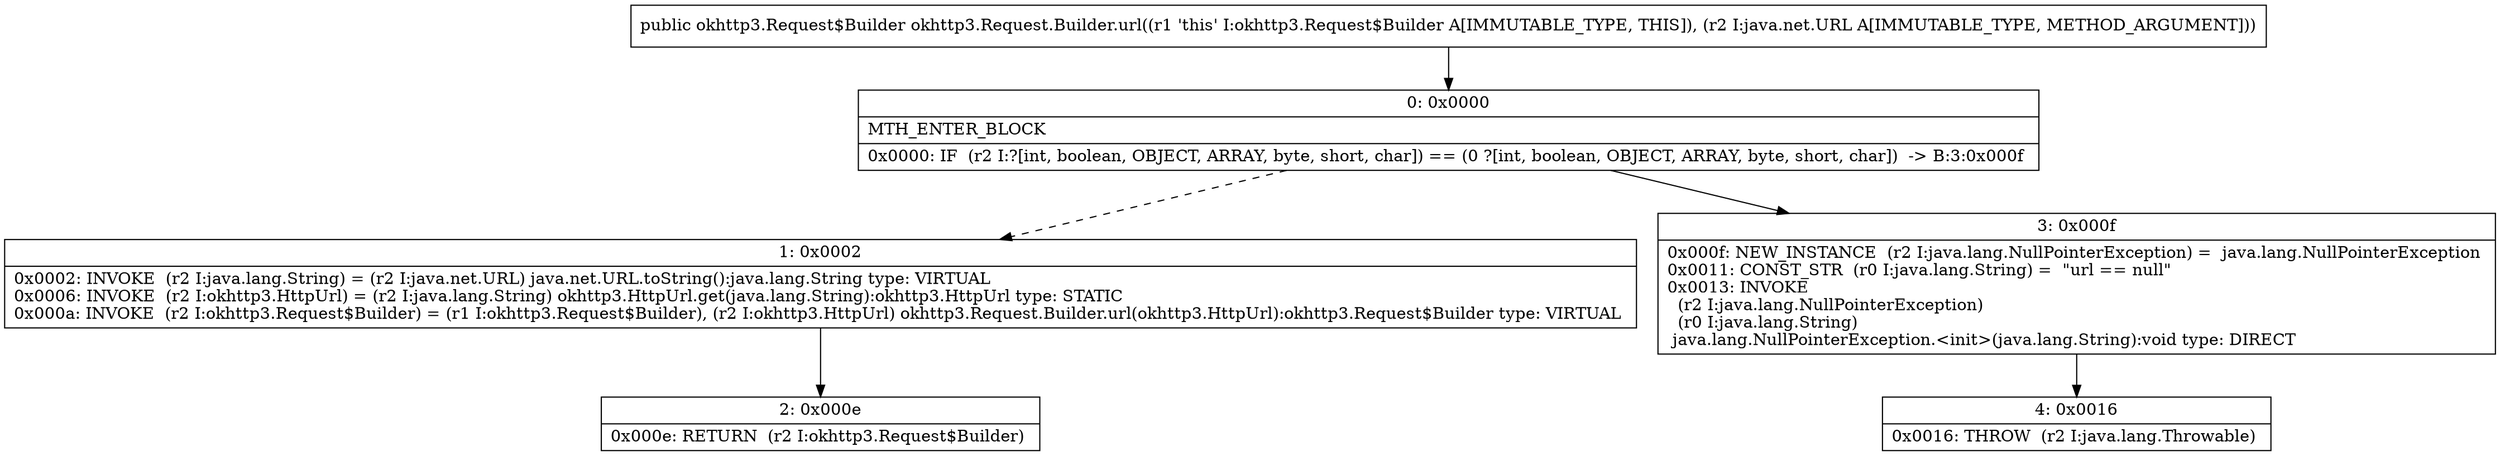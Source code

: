 digraph "CFG forokhttp3.Request.Builder.url(Ljava\/net\/URL;)Lokhttp3\/Request$Builder;" {
Node_0 [shape=record,label="{0\:\ 0x0000|MTH_ENTER_BLOCK\l|0x0000: IF  (r2 I:?[int, boolean, OBJECT, ARRAY, byte, short, char]) == (0 ?[int, boolean, OBJECT, ARRAY, byte, short, char])  \-\> B:3:0x000f \l}"];
Node_1 [shape=record,label="{1\:\ 0x0002|0x0002: INVOKE  (r2 I:java.lang.String) = (r2 I:java.net.URL) java.net.URL.toString():java.lang.String type: VIRTUAL \l0x0006: INVOKE  (r2 I:okhttp3.HttpUrl) = (r2 I:java.lang.String) okhttp3.HttpUrl.get(java.lang.String):okhttp3.HttpUrl type: STATIC \l0x000a: INVOKE  (r2 I:okhttp3.Request$Builder) = (r1 I:okhttp3.Request$Builder), (r2 I:okhttp3.HttpUrl) okhttp3.Request.Builder.url(okhttp3.HttpUrl):okhttp3.Request$Builder type: VIRTUAL \l}"];
Node_2 [shape=record,label="{2\:\ 0x000e|0x000e: RETURN  (r2 I:okhttp3.Request$Builder) \l}"];
Node_3 [shape=record,label="{3\:\ 0x000f|0x000f: NEW_INSTANCE  (r2 I:java.lang.NullPointerException) =  java.lang.NullPointerException \l0x0011: CONST_STR  (r0 I:java.lang.String) =  \"url == null\" \l0x0013: INVOKE  \l  (r2 I:java.lang.NullPointerException)\l  (r0 I:java.lang.String)\l java.lang.NullPointerException.\<init\>(java.lang.String):void type: DIRECT \l}"];
Node_4 [shape=record,label="{4\:\ 0x0016|0x0016: THROW  (r2 I:java.lang.Throwable) \l}"];
MethodNode[shape=record,label="{public okhttp3.Request$Builder okhttp3.Request.Builder.url((r1 'this' I:okhttp3.Request$Builder A[IMMUTABLE_TYPE, THIS]), (r2 I:java.net.URL A[IMMUTABLE_TYPE, METHOD_ARGUMENT])) }"];
MethodNode -> Node_0;
Node_0 -> Node_1[style=dashed];
Node_0 -> Node_3;
Node_1 -> Node_2;
Node_3 -> Node_4;
}

